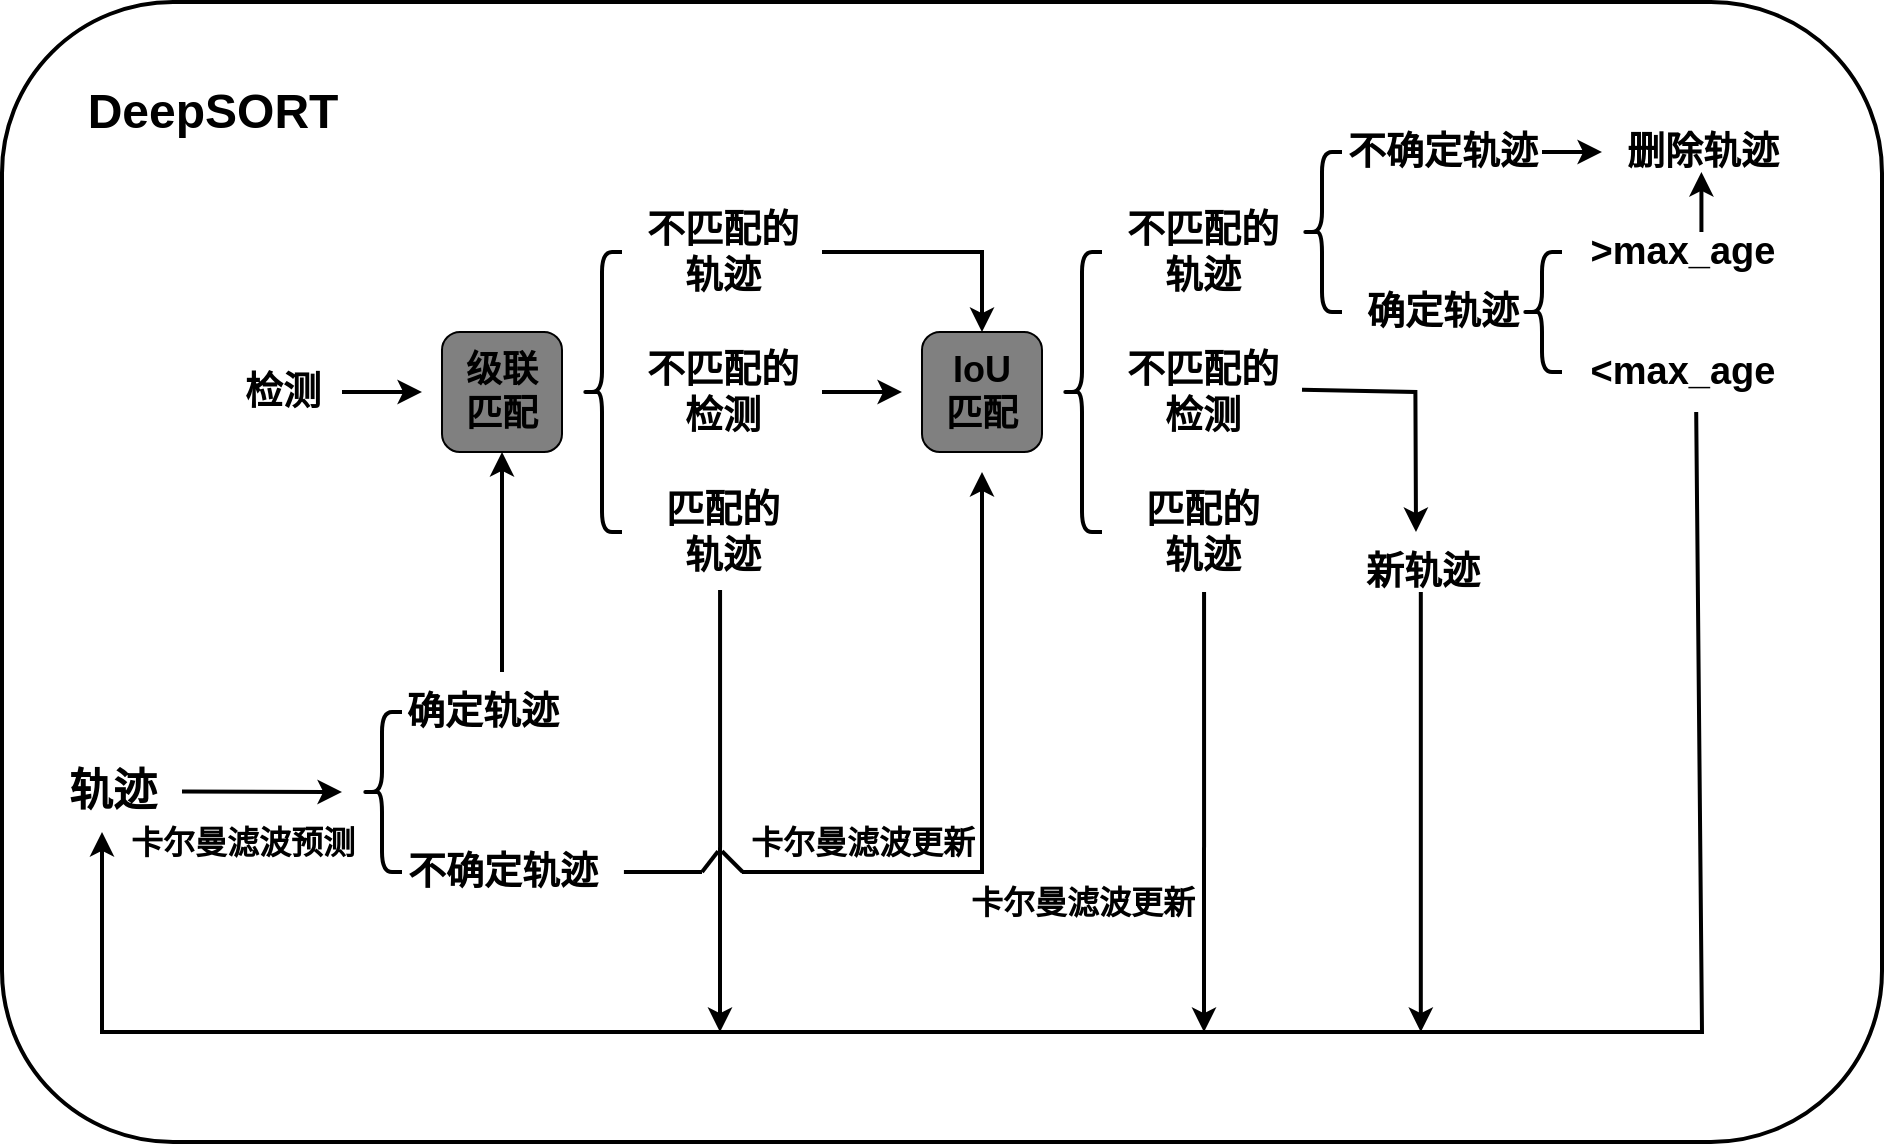 <mxfile version="24.4.8" type="github">
  <diagram name="第 1 页" id="ITWIo_u-HHc1LJ7dlfES">
    <mxGraphModel dx="1687" dy="878" grid="1" gridSize="10" guides="1" tooltips="1" connect="1" arrows="1" fold="1" page="1" pageScale="1" pageWidth="1169" pageHeight="827" math="0" shadow="0">
      <root>
        <mxCell id="0" />
        <mxCell id="1" parent="0" />
        <mxCell id="4YhgyFg8eTZRHg2VJ8IA-1" value="&lt;font size=&quot;1&quot; style=&quot;&quot;&gt;&lt;b style=&quot;font-size: 19px;&quot;&gt;检测&lt;/b&gt;&lt;/font&gt;" style="text;html=1;align=center;verticalAlign=middle;resizable=0;points=[];autosize=1;strokeColor=none;fillColor=none;" vertex="1" parent="1">
          <mxGeometry x="140" y="220" width="60" height="40" as="geometry" />
        </mxCell>
        <mxCell id="4YhgyFg8eTZRHg2VJ8IA-3" value="" style="endArrow=classic;html=1;rounded=0;strokeWidth=2;" edge="1" parent="1">
          <mxGeometry width="50" height="50" relative="1" as="geometry">
            <mxPoint x="200" y="240" as="sourcePoint" />
            <mxPoint x="240" y="240" as="targetPoint" />
          </mxGeometry>
        </mxCell>
        <mxCell id="4YhgyFg8eTZRHg2VJ8IA-5" value="&lt;font style=&quot;font-size: 18px;&quot;&gt;&lt;b&gt;级联&lt;/b&gt;&lt;/font&gt;&lt;div&gt;&lt;font style=&quot;font-size: 18px;&quot;&gt;&lt;b&gt;匹配&lt;/b&gt;&lt;/font&gt;&lt;/div&gt;" style="rounded=1;whiteSpace=wrap;html=1;fillColor=#808080;" vertex="1" parent="1">
          <mxGeometry x="250" y="210" width="60" height="60" as="geometry" />
        </mxCell>
        <mxCell id="4YhgyFg8eTZRHg2VJ8IA-6" value="" style="shape=curlyBracket;whiteSpace=wrap;html=1;rounded=1;labelPosition=left;verticalLabelPosition=middle;align=right;verticalAlign=middle;strokeWidth=2;" vertex="1" parent="1">
          <mxGeometry x="320" y="170" width="20" height="140" as="geometry" />
        </mxCell>
        <mxCell id="4YhgyFg8eTZRHg2VJ8IA-7" value="&lt;span style=&quot;font-size: 19px;&quot;&gt;&lt;b&gt;不匹配的&lt;/b&gt;&lt;/span&gt;&lt;div&gt;&lt;span style=&quot;font-size: 19px;&quot;&gt;&lt;b&gt;轨迹&lt;/b&gt;&lt;/span&gt;&lt;/div&gt;" style="text;html=1;align=center;verticalAlign=middle;resizable=0;points=[];autosize=1;strokeColor=none;fillColor=none;" vertex="1" parent="1">
          <mxGeometry x="340" y="140" width="100" height="60" as="geometry" />
        </mxCell>
        <mxCell id="4YhgyFg8eTZRHg2VJ8IA-8" value="&lt;span style=&quot;font-size: 19px;&quot;&gt;&lt;b&gt;不匹配的&lt;/b&gt;&lt;/span&gt;&lt;div&gt;&lt;span style=&quot;font-size: 19px;&quot;&gt;&lt;b&gt;检测&lt;/b&gt;&lt;/span&gt;&lt;/div&gt;" style="text;html=1;align=center;verticalAlign=middle;resizable=0;points=[];autosize=1;strokeColor=none;fillColor=none;" vertex="1" parent="1">
          <mxGeometry x="340" y="210" width="100" height="60" as="geometry" />
        </mxCell>
        <mxCell id="4YhgyFg8eTZRHg2VJ8IA-9" value="&lt;span style=&quot;font-size: 19px;&quot;&gt;&lt;b&gt;匹配的&lt;/b&gt;&lt;/span&gt;&lt;div&gt;&lt;span style=&quot;font-size: 19px;&quot;&gt;&lt;b&gt;轨迹&lt;/b&gt;&lt;/span&gt;&lt;/div&gt;" style="text;html=1;align=center;verticalAlign=middle;resizable=0;points=[];autosize=1;strokeColor=none;fillColor=none;" vertex="1" parent="1">
          <mxGeometry x="350" y="280" width="80" height="60" as="geometry" />
        </mxCell>
        <mxCell id="4YhgyFg8eTZRHg2VJ8IA-10" value="" style="endArrow=classic;html=1;rounded=0;strokeWidth=2;" edge="1" parent="1">
          <mxGeometry width="50" height="50" relative="1" as="geometry">
            <mxPoint x="440" y="240" as="sourcePoint" />
            <mxPoint x="480" y="240" as="targetPoint" />
          </mxGeometry>
        </mxCell>
        <mxCell id="4YhgyFg8eTZRHg2VJ8IA-11" value="&lt;span style=&quot;font-size: 18px;&quot;&gt;&lt;b&gt;IoU&lt;/b&gt;&lt;/span&gt;&lt;br&gt;&lt;div&gt;&lt;font style=&quot;font-size: 18px;&quot;&gt;&lt;b&gt;匹配&lt;/b&gt;&lt;/font&gt;&lt;/div&gt;" style="rounded=1;whiteSpace=wrap;html=1;fillColor=#808080;" vertex="1" parent="1">
          <mxGeometry x="490" y="210" width="60" height="60" as="geometry" />
        </mxCell>
        <mxCell id="4YhgyFg8eTZRHg2VJ8IA-12" value="" style="endArrow=classic;html=1;rounded=0;entryX=0.5;entryY=0;entryDx=0;entryDy=0;strokeWidth=2;" edge="1" parent="1" target="4YhgyFg8eTZRHg2VJ8IA-11">
          <mxGeometry width="50" height="50" relative="1" as="geometry">
            <mxPoint x="440" y="170" as="sourcePoint" />
            <mxPoint x="490" y="120" as="targetPoint" />
            <Array as="points">
              <mxPoint x="520" y="170" />
            </Array>
          </mxGeometry>
        </mxCell>
        <mxCell id="4YhgyFg8eTZRHg2VJ8IA-17" value="" style="shape=curlyBracket;whiteSpace=wrap;html=1;rounded=1;labelPosition=left;verticalLabelPosition=middle;align=right;verticalAlign=middle;strokeWidth=2;" vertex="1" parent="1">
          <mxGeometry x="560" y="170" width="20" height="140" as="geometry" />
        </mxCell>
        <mxCell id="4YhgyFg8eTZRHg2VJ8IA-18" value="&lt;span style=&quot;font-size: 19px;&quot;&gt;&lt;b&gt;不匹配的&lt;/b&gt;&lt;/span&gt;&lt;div&gt;&lt;span style=&quot;font-size: 19px;&quot;&gt;&lt;b&gt;轨迹&lt;/b&gt;&lt;/span&gt;&lt;/div&gt;" style="text;html=1;align=center;verticalAlign=middle;resizable=0;points=[];autosize=1;strokeColor=none;fillColor=none;" vertex="1" parent="1">
          <mxGeometry x="580" y="140" width="100" height="60" as="geometry" />
        </mxCell>
        <mxCell id="4YhgyFg8eTZRHg2VJ8IA-19" value="&lt;span style=&quot;font-size: 19px;&quot;&gt;&lt;b&gt;不匹配的&lt;/b&gt;&lt;/span&gt;&lt;div&gt;&lt;span style=&quot;font-size: 19px;&quot;&gt;&lt;b&gt;检测&lt;/b&gt;&lt;/span&gt;&lt;/div&gt;" style="text;html=1;align=center;verticalAlign=middle;resizable=0;points=[];autosize=1;strokeColor=none;fillColor=none;" vertex="1" parent="1">
          <mxGeometry x="580" y="210" width="100" height="60" as="geometry" />
        </mxCell>
        <mxCell id="4YhgyFg8eTZRHg2VJ8IA-20" value="&lt;span style=&quot;font-size: 19px;&quot;&gt;&lt;b&gt;匹配的&lt;/b&gt;&lt;/span&gt;&lt;div&gt;&lt;span style=&quot;font-size: 19px;&quot;&gt;&lt;b&gt;轨迹&lt;/b&gt;&lt;/span&gt;&lt;/div&gt;" style="text;html=1;align=center;verticalAlign=middle;resizable=0;points=[];autosize=1;strokeColor=none;fillColor=none;" vertex="1" parent="1">
          <mxGeometry x="590" y="280" width="80" height="60" as="geometry" />
        </mxCell>
        <mxCell id="4YhgyFg8eTZRHg2VJ8IA-21" value="" style="shape=curlyBracket;whiteSpace=wrap;html=1;rounded=1;labelPosition=left;verticalLabelPosition=middle;align=right;verticalAlign=middle;strokeWidth=2;" vertex="1" parent="1">
          <mxGeometry x="680" y="120" width="20" height="80" as="geometry" />
        </mxCell>
        <mxCell id="4YhgyFg8eTZRHg2VJ8IA-22" value="&lt;span style=&quot;font-size: 19px;&quot;&gt;&lt;b&gt;不确定轨迹&lt;/b&gt;&lt;/span&gt;" style="text;html=1;align=center;verticalAlign=middle;resizable=0;points=[];autosize=1;strokeColor=none;fillColor=none;" vertex="1" parent="1">
          <mxGeometry x="690" y="100" width="120" height="40" as="geometry" />
        </mxCell>
        <mxCell id="4YhgyFg8eTZRHg2VJ8IA-23" value="&lt;span style=&quot;font-size: 19px;&quot;&gt;&lt;b&gt;确定轨迹&lt;/b&gt;&lt;/span&gt;" style="text;html=1;align=center;verticalAlign=middle;resizable=0;points=[];autosize=1;strokeColor=none;fillColor=none;" vertex="1" parent="1">
          <mxGeometry x="700" y="180" width="100" height="40" as="geometry" />
        </mxCell>
        <mxCell id="4YhgyFg8eTZRHg2VJ8IA-24" value="" style="endArrow=classic;html=1;rounded=0;strokeWidth=2;" edge="1" parent="1">
          <mxGeometry width="50" height="50" relative="1" as="geometry">
            <mxPoint x="800" y="120" as="sourcePoint" />
            <mxPoint x="830" y="120" as="targetPoint" />
          </mxGeometry>
        </mxCell>
        <mxCell id="4YhgyFg8eTZRHg2VJ8IA-25" value="&lt;span style=&quot;font-size: 19px;&quot;&gt;&lt;b&gt;删除轨迹&lt;/b&gt;&lt;/span&gt;" style="text;html=1;align=center;verticalAlign=middle;resizable=0;points=[];autosize=1;strokeColor=none;fillColor=none;" vertex="1" parent="1">
          <mxGeometry x="830" y="100" width="100" height="40" as="geometry" />
        </mxCell>
        <mxCell id="4YhgyFg8eTZRHg2VJ8IA-26" value="" style="shape=curlyBracket;whiteSpace=wrap;html=1;rounded=1;labelPosition=left;verticalLabelPosition=middle;align=right;verticalAlign=middle;strokeWidth=2;" vertex="1" parent="1">
          <mxGeometry x="790" y="170" width="20" height="60" as="geometry" />
        </mxCell>
        <mxCell id="4YhgyFg8eTZRHg2VJ8IA-27" value="&lt;span style=&quot;font-size: 19px;&quot;&gt;&lt;b&gt;&amp;gt;max_age&lt;/b&gt;&lt;/span&gt;" style="text;html=1;align=center;verticalAlign=middle;resizable=0;points=[];autosize=1;strokeColor=none;fillColor=none;" vertex="1" parent="1">
          <mxGeometry x="810" y="150" width="120" height="40" as="geometry" />
        </mxCell>
        <mxCell id="4YhgyFg8eTZRHg2VJ8IA-28" value="&lt;span style=&quot;font-size: 19px;&quot;&gt;&lt;b&gt;&amp;lt;max_age&lt;/b&gt;&lt;/span&gt;" style="text;html=1;align=center;verticalAlign=middle;resizable=0;points=[];autosize=1;strokeColor=none;fillColor=none;" vertex="1" parent="1">
          <mxGeometry x="810" y="210" width="120" height="40" as="geometry" />
        </mxCell>
        <mxCell id="4YhgyFg8eTZRHg2VJ8IA-29" value="" style="endArrow=classic;html=1;rounded=0;strokeWidth=2;" edge="1" parent="1">
          <mxGeometry width="50" height="50" relative="1" as="geometry">
            <mxPoint x="879.71" y="160" as="sourcePoint" />
            <mxPoint x="879.71" y="130" as="targetPoint" />
          </mxGeometry>
        </mxCell>
        <mxCell id="4YhgyFg8eTZRHg2VJ8IA-30" value="" style="endArrow=classic;html=1;rounded=0;exitX=1.033;exitY=0.481;exitDx=0;exitDy=0;exitPerimeter=0;strokeWidth=2;" edge="1" parent="1">
          <mxGeometry width="50" height="50" relative="1" as="geometry">
            <mxPoint x="680.0" y="238.86" as="sourcePoint" />
            <mxPoint x="737" y="310" as="targetPoint" />
            <Array as="points">
              <mxPoint x="736.7" y="240" />
            </Array>
          </mxGeometry>
        </mxCell>
        <mxCell id="4YhgyFg8eTZRHg2VJ8IA-32" value="&lt;span style=&quot;font-size: 19px;&quot;&gt;&lt;b&gt;新轨迹&lt;/b&gt;&lt;/span&gt;" style="text;html=1;align=center;verticalAlign=middle;resizable=0;points=[];autosize=1;strokeColor=none;fillColor=none;" vertex="1" parent="1">
          <mxGeometry x="700" y="310" width="80" height="40" as="geometry" />
        </mxCell>
        <mxCell id="4YhgyFg8eTZRHg2VJ8IA-33" value="" style="endArrow=classic;html=1;rounded=0;exitX=0.535;exitY=1.096;exitDx=0;exitDy=0;exitPerimeter=0;strokeWidth=2;" edge="1" parent="1">
          <mxGeometry width="50" height="50" relative="1" as="geometry">
            <mxPoint x="877.1" y="250.0" as="sourcePoint" />
            <mxPoint x="80" y="460" as="targetPoint" />
            <Array as="points">
              <mxPoint x="880" y="560" />
              <mxPoint x="80" y="560" />
            </Array>
          </mxGeometry>
        </mxCell>
        <mxCell id="4YhgyFg8eTZRHg2VJ8IA-35" value="" style="endArrow=classic;html=1;rounded=0;exitX=0.513;exitY=1;exitDx=0;exitDy=0;exitPerimeter=0;strokeWidth=2;" edge="1" parent="1" source="4YhgyFg8eTZRHg2VJ8IA-20">
          <mxGeometry width="50" height="50" relative="1" as="geometry">
            <mxPoint x="540" y="470" as="sourcePoint" />
            <mxPoint x="631" y="560" as="targetPoint" />
          </mxGeometry>
        </mxCell>
        <mxCell id="4YhgyFg8eTZRHg2VJ8IA-36" value="" style="endArrow=classic;html=1;rounded=0;exitX=0.513;exitY=1;exitDx=0;exitDy=0;exitPerimeter=0;strokeWidth=2;" edge="1" parent="1">
          <mxGeometry width="50" height="50" relative="1" as="geometry">
            <mxPoint x="739.41" y="340" as="sourcePoint" />
            <mxPoint x="739.41" y="560" as="targetPoint" />
          </mxGeometry>
        </mxCell>
        <mxCell id="4YhgyFg8eTZRHg2VJ8IA-37" value="&lt;font style=&quot;font-size: 16px;&quot;&gt;&lt;b&gt;卡尔曼滤波更新&lt;/b&gt;&lt;/font&gt;" style="text;html=1;align=center;verticalAlign=middle;resizable=0;points=[];autosize=1;strokeColor=none;fillColor=none;rotation=0;" vertex="1" parent="1">
          <mxGeometry x="500" y="480" width="140" height="30" as="geometry" />
        </mxCell>
        <mxCell id="4YhgyFg8eTZRHg2VJ8IA-38" value="&lt;b style=&quot;&quot;&gt;&lt;font style=&quot;font-size: 22px;&quot;&gt;轨迹&lt;/font&gt;&lt;/b&gt;" style="text;html=1;align=center;verticalAlign=middle;resizable=0;points=[];autosize=1;strokeColor=none;fillColor=none;" vertex="1" parent="1">
          <mxGeometry x="50" y="420" width="70" height="40" as="geometry" />
        </mxCell>
        <mxCell id="4YhgyFg8eTZRHg2VJ8IA-39" value="" style="endArrow=classic;html=1;rounded=0;exitX=0.488;exitY=0.983;exitDx=0;exitDy=0;exitPerimeter=0;strokeWidth=2;" edge="1" parent="1" source="4YhgyFg8eTZRHg2VJ8IA-9">
          <mxGeometry width="50" height="50" relative="1" as="geometry">
            <mxPoint x="430" y="420" as="sourcePoint" />
            <mxPoint x="389" y="560" as="targetPoint" />
          </mxGeometry>
        </mxCell>
        <mxCell id="4YhgyFg8eTZRHg2VJ8IA-40" value="" style="shape=curlyBracket;whiteSpace=wrap;html=1;rounded=1;labelPosition=left;verticalLabelPosition=middle;align=right;verticalAlign=middle;strokeWidth=2;" vertex="1" parent="1">
          <mxGeometry x="210" y="400" width="20" height="80" as="geometry" />
        </mxCell>
        <mxCell id="4YhgyFg8eTZRHg2VJ8IA-41" value="&lt;span style=&quot;font-size: 19px;&quot;&gt;&lt;b&gt;确定轨迹&lt;/b&gt;&lt;/span&gt;" style="text;html=1;align=center;verticalAlign=middle;resizable=0;points=[];autosize=1;strokeColor=none;fillColor=none;" vertex="1" parent="1">
          <mxGeometry x="220" y="380" width="100" height="40" as="geometry" />
        </mxCell>
        <mxCell id="4YhgyFg8eTZRHg2VJ8IA-42" value="&lt;span style=&quot;font-size: 19px;&quot;&gt;&lt;b&gt;不确定轨迹&lt;/b&gt;&lt;/span&gt;" style="text;html=1;align=center;verticalAlign=middle;resizable=0;points=[];autosize=1;strokeColor=none;fillColor=none;" vertex="1" parent="1">
          <mxGeometry x="220" y="460" width="120" height="40" as="geometry" />
        </mxCell>
        <mxCell id="4YhgyFg8eTZRHg2VJ8IA-46" value="" style="endArrow=classic;html=1;rounded=0;strokeWidth=2;" edge="1" parent="1">
          <mxGeometry width="50" height="50" relative="1" as="geometry">
            <mxPoint x="120" y="439.76" as="sourcePoint" />
            <mxPoint x="200" y="440" as="targetPoint" />
          </mxGeometry>
        </mxCell>
        <mxCell id="4YhgyFg8eTZRHg2VJ8IA-47" value="&lt;font style=&quot;font-size: 16px;&quot;&gt;&lt;b&gt;卡尔曼滤波预测&lt;/b&gt;&lt;/font&gt;" style="text;html=1;align=center;verticalAlign=middle;resizable=0;points=[];autosize=1;strokeColor=none;fillColor=none;rotation=0;" vertex="1" parent="1">
          <mxGeometry x="80" y="450" width="140" height="30" as="geometry" />
        </mxCell>
        <mxCell id="4YhgyFg8eTZRHg2VJ8IA-48" value="" style="endArrow=classic;html=1;rounded=0;strokeWidth=2;" edge="1" parent="1">
          <mxGeometry width="50" height="50" relative="1" as="geometry">
            <mxPoint x="280" y="380" as="sourcePoint" />
            <mxPoint x="280" y="270" as="targetPoint" />
          </mxGeometry>
        </mxCell>
        <mxCell id="4YhgyFg8eTZRHg2VJ8IA-49" value="" style="endArrow=classic;html=1;rounded=0;strokeWidth=2;" edge="1" parent="1">
          <mxGeometry width="50" height="50" relative="1" as="geometry">
            <mxPoint x="400" y="480" as="sourcePoint" />
            <mxPoint x="520" y="280" as="targetPoint" />
            <Array as="points">
              <mxPoint x="520" y="480" />
            </Array>
          </mxGeometry>
        </mxCell>
        <mxCell id="4YhgyFg8eTZRHg2VJ8IA-50" value="&lt;font style=&quot;font-size: 16px;&quot;&gt;&lt;b&gt;卡尔曼滤波更新&lt;/b&gt;&lt;/font&gt;" style="text;html=1;align=center;verticalAlign=middle;resizable=0;points=[];autosize=1;strokeColor=none;fillColor=none;rotation=0;" vertex="1" parent="1">
          <mxGeometry x="390" y="450" width="140" height="30" as="geometry" />
        </mxCell>
        <mxCell id="4YhgyFg8eTZRHg2VJ8IA-51" value="" style="endArrow=none;html=1;rounded=0;exitX=0.074;exitY=1.013;exitDx=0;exitDy=0;exitPerimeter=0;strokeWidth=2;" edge="1" parent="1">
          <mxGeometry width="50" height="50" relative="1" as="geometry">
            <mxPoint x="400.36" y="480" as="sourcePoint" />
            <mxPoint x="390" y="469.61" as="targetPoint" />
          </mxGeometry>
        </mxCell>
        <mxCell id="4YhgyFg8eTZRHg2VJ8IA-52" value="" style="endArrow=none;html=1;rounded=0;strokeWidth=2;entryX=-0.014;entryY=0.653;entryDx=0;entryDy=0;entryPerimeter=0;" edge="1" parent="1">
          <mxGeometry width="50" height="50" relative="1" as="geometry">
            <mxPoint x="380" y="480" as="sourcePoint" />
            <mxPoint x="388.04" y="469.59" as="targetPoint" />
          </mxGeometry>
        </mxCell>
        <mxCell id="4YhgyFg8eTZRHg2VJ8IA-53" value="" style="endArrow=none;html=1;rounded=0;exitX=1.008;exitY=0.5;exitDx=0;exitDy=0;exitPerimeter=0;strokeWidth=2;" edge="1" parent="1" source="4YhgyFg8eTZRHg2VJ8IA-42">
          <mxGeometry width="50" height="50" relative="1" as="geometry">
            <mxPoint x="330" y="530" as="sourcePoint" />
            <mxPoint x="380" y="480" as="targetPoint" />
          </mxGeometry>
        </mxCell>
        <mxCell id="4YhgyFg8eTZRHg2VJ8IA-55" value="&lt;font size=&quot;1&quot; style=&quot;&quot;&gt;&lt;b style=&quot;font-size: 24px;&quot;&gt;DeepSORT&lt;/b&gt;&lt;/font&gt;" style="text;html=1;align=center;verticalAlign=middle;resizable=0;points=[];autosize=1;strokeColor=none;fillColor=none;" vertex="1" parent="1">
          <mxGeometry x="60" y="80" width="150" height="40" as="geometry" />
        </mxCell>
        <mxCell id="4YhgyFg8eTZRHg2VJ8IA-56" value="" style="rounded=1;whiteSpace=wrap;html=1;fillColor=none;strokeWidth=2;" vertex="1" parent="1">
          <mxGeometry x="30" y="45" width="940" height="570" as="geometry" />
        </mxCell>
      </root>
    </mxGraphModel>
  </diagram>
</mxfile>
